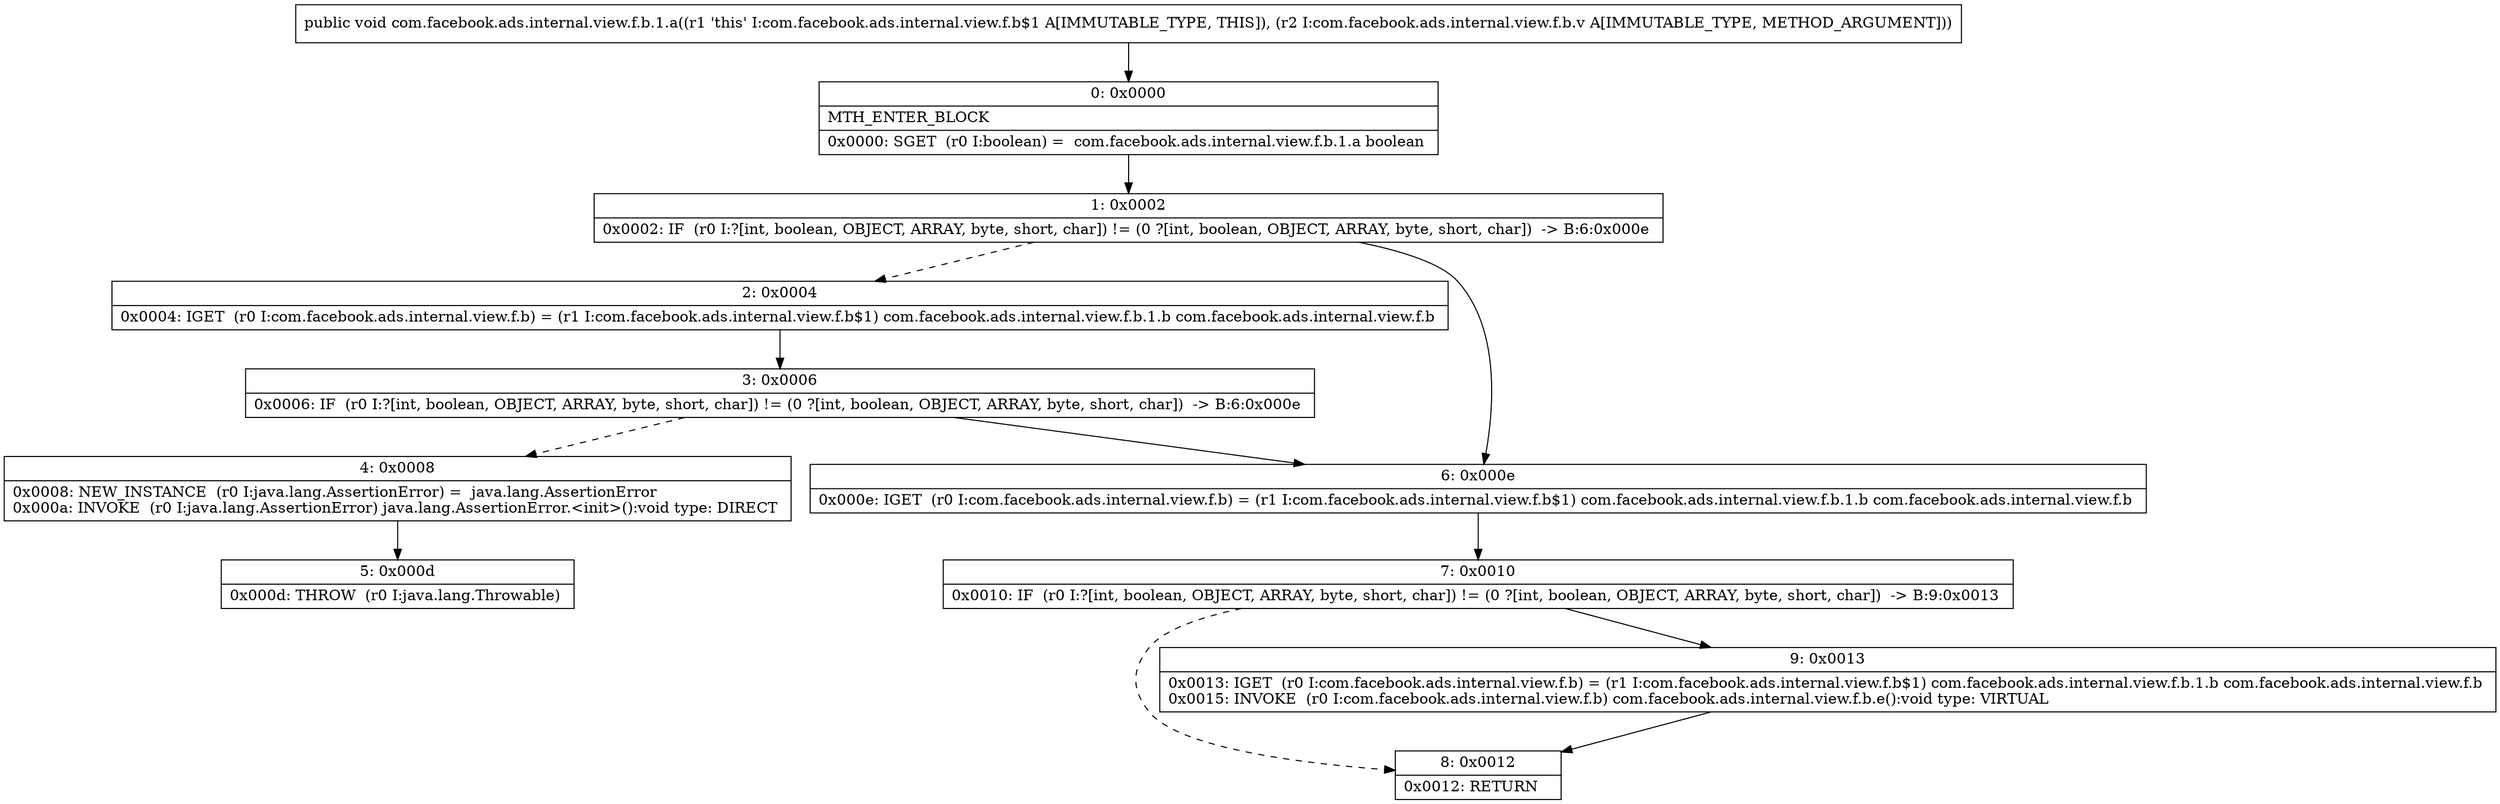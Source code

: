 digraph "CFG forcom.facebook.ads.internal.view.f.b.1.a(Lcom\/facebook\/ads\/internal\/view\/f\/b\/v;)V" {
Node_0 [shape=record,label="{0\:\ 0x0000|MTH_ENTER_BLOCK\l|0x0000: SGET  (r0 I:boolean) =  com.facebook.ads.internal.view.f.b.1.a boolean \l}"];
Node_1 [shape=record,label="{1\:\ 0x0002|0x0002: IF  (r0 I:?[int, boolean, OBJECT, ARRAY, byte, short, char]) != (0 ?[int, boolean, OBJECT, ARRAY, byte, short, char])  \-\> B:6:0x000e \l}"];
Node_2 [shape=record,label="{2\:\ 0x0004|0x0004: IGET  (r0 I:com.facebook.ads.internal.view.f.b) = (r1 I:com.facebook.ads.internal.view.f.b$1) com.facebook.ads.internal.view.f.b.1.b com.facebook.ads.internal.view.f.b \l}"];
Node_3 [shape=record,label="{3\:\ 0x0006|0x0006: IF  (r0 I:?[int, boolean, OBJECT, ARRAY, byte, short, char]) != (0 ?[int, boolean, OBJECT, ARRAY, byte, short, char])  \-\> B:6:0x000e \l}"];
Node_4 [shape=record,label="{4\:\ 0x0008|0x0008: NEW_INSTANCE  (r0 I:java.lang.AssertionError) =  java.lang.AssertionError \l0x000a: INVOKE  (r0 I:java.lang.AssertionError) java.lang.AssertionError.\<init\>():void type: DIRECT \l}"];
Node_5 [shape=record,label="{5\:\ 0x000d|0x000d: THROW  (r0 I:java.lang.Throwable) \l}"];
Node_6 [shape=record,label="{6\:\ 0x000e|0x000e: IGET  (r0 I:com.facebook.ads.internal.view.f.b) = (r1 I:com.facebook.ads.internal.view.f.b$1) com.facebook.ads.internal.view.f.b.1.b com.facebook.ads.internal.view.f.b \l}"];
Node_7 [shape=record,label="{7\:\ 0x0010|0x0010: IF  (r0 I:?[int, boolean, OBJECT, ARRAY, byte, short, char]) != (0 ?[int, boolean, OBJECT, ARRAY, byte, short, char])  \-\> B:9:0x0013 \l}"];
Node_8 [shape=record,label="{8\:\ 0x0012|0x0012: RETURN   \l}"];
Node_9 [shape=record,label="{9\:\ 0x0013|0x0013: IGET  (r0 I:com.facebook.ads.internal.view.f.b) = (r1 I:com.facebook.ads.internal.view.f.b$1) com.facebook.ads.internal.view.f.b.1.b com.facebook.ads.internal.view.f.b \l0x0015: INVOKE  (r0 I:com.facebook.ads.internal.view.f.b) com.facebook.ads.internal.view.f.b.e():void type: VIRTUAL \l}"];
MethodNode[shape=record,label="{public void com.facebook.ads.internal.view.f.b.1.a((r1 'this' I:com.facebook.ads.internal.view.f.b$1 A[IMMUTABLE_TYPE, THIS]), (r2 I:com.facebook.ads.internal.view.f.b.v A[IMMUTABLE_TYPE, METHOD_ARGUMENT])) }"];
MethodNode -> Node_0;
Node_0 -> Node_1;
Node_1 -> Node_2[style=dashed];
Node_1 -> Node_6;
Node_2 -> Node_3;
Node_3 -> Node_4[style=dashed];
Node_3 -> Node_6;
Node_4 -> Node_5;
Node_6 -> Node_7;
Node_7 -> Node_8[style=dashed];
Node_7 -> Node_9;
Node_9 -> Node_8;
}

